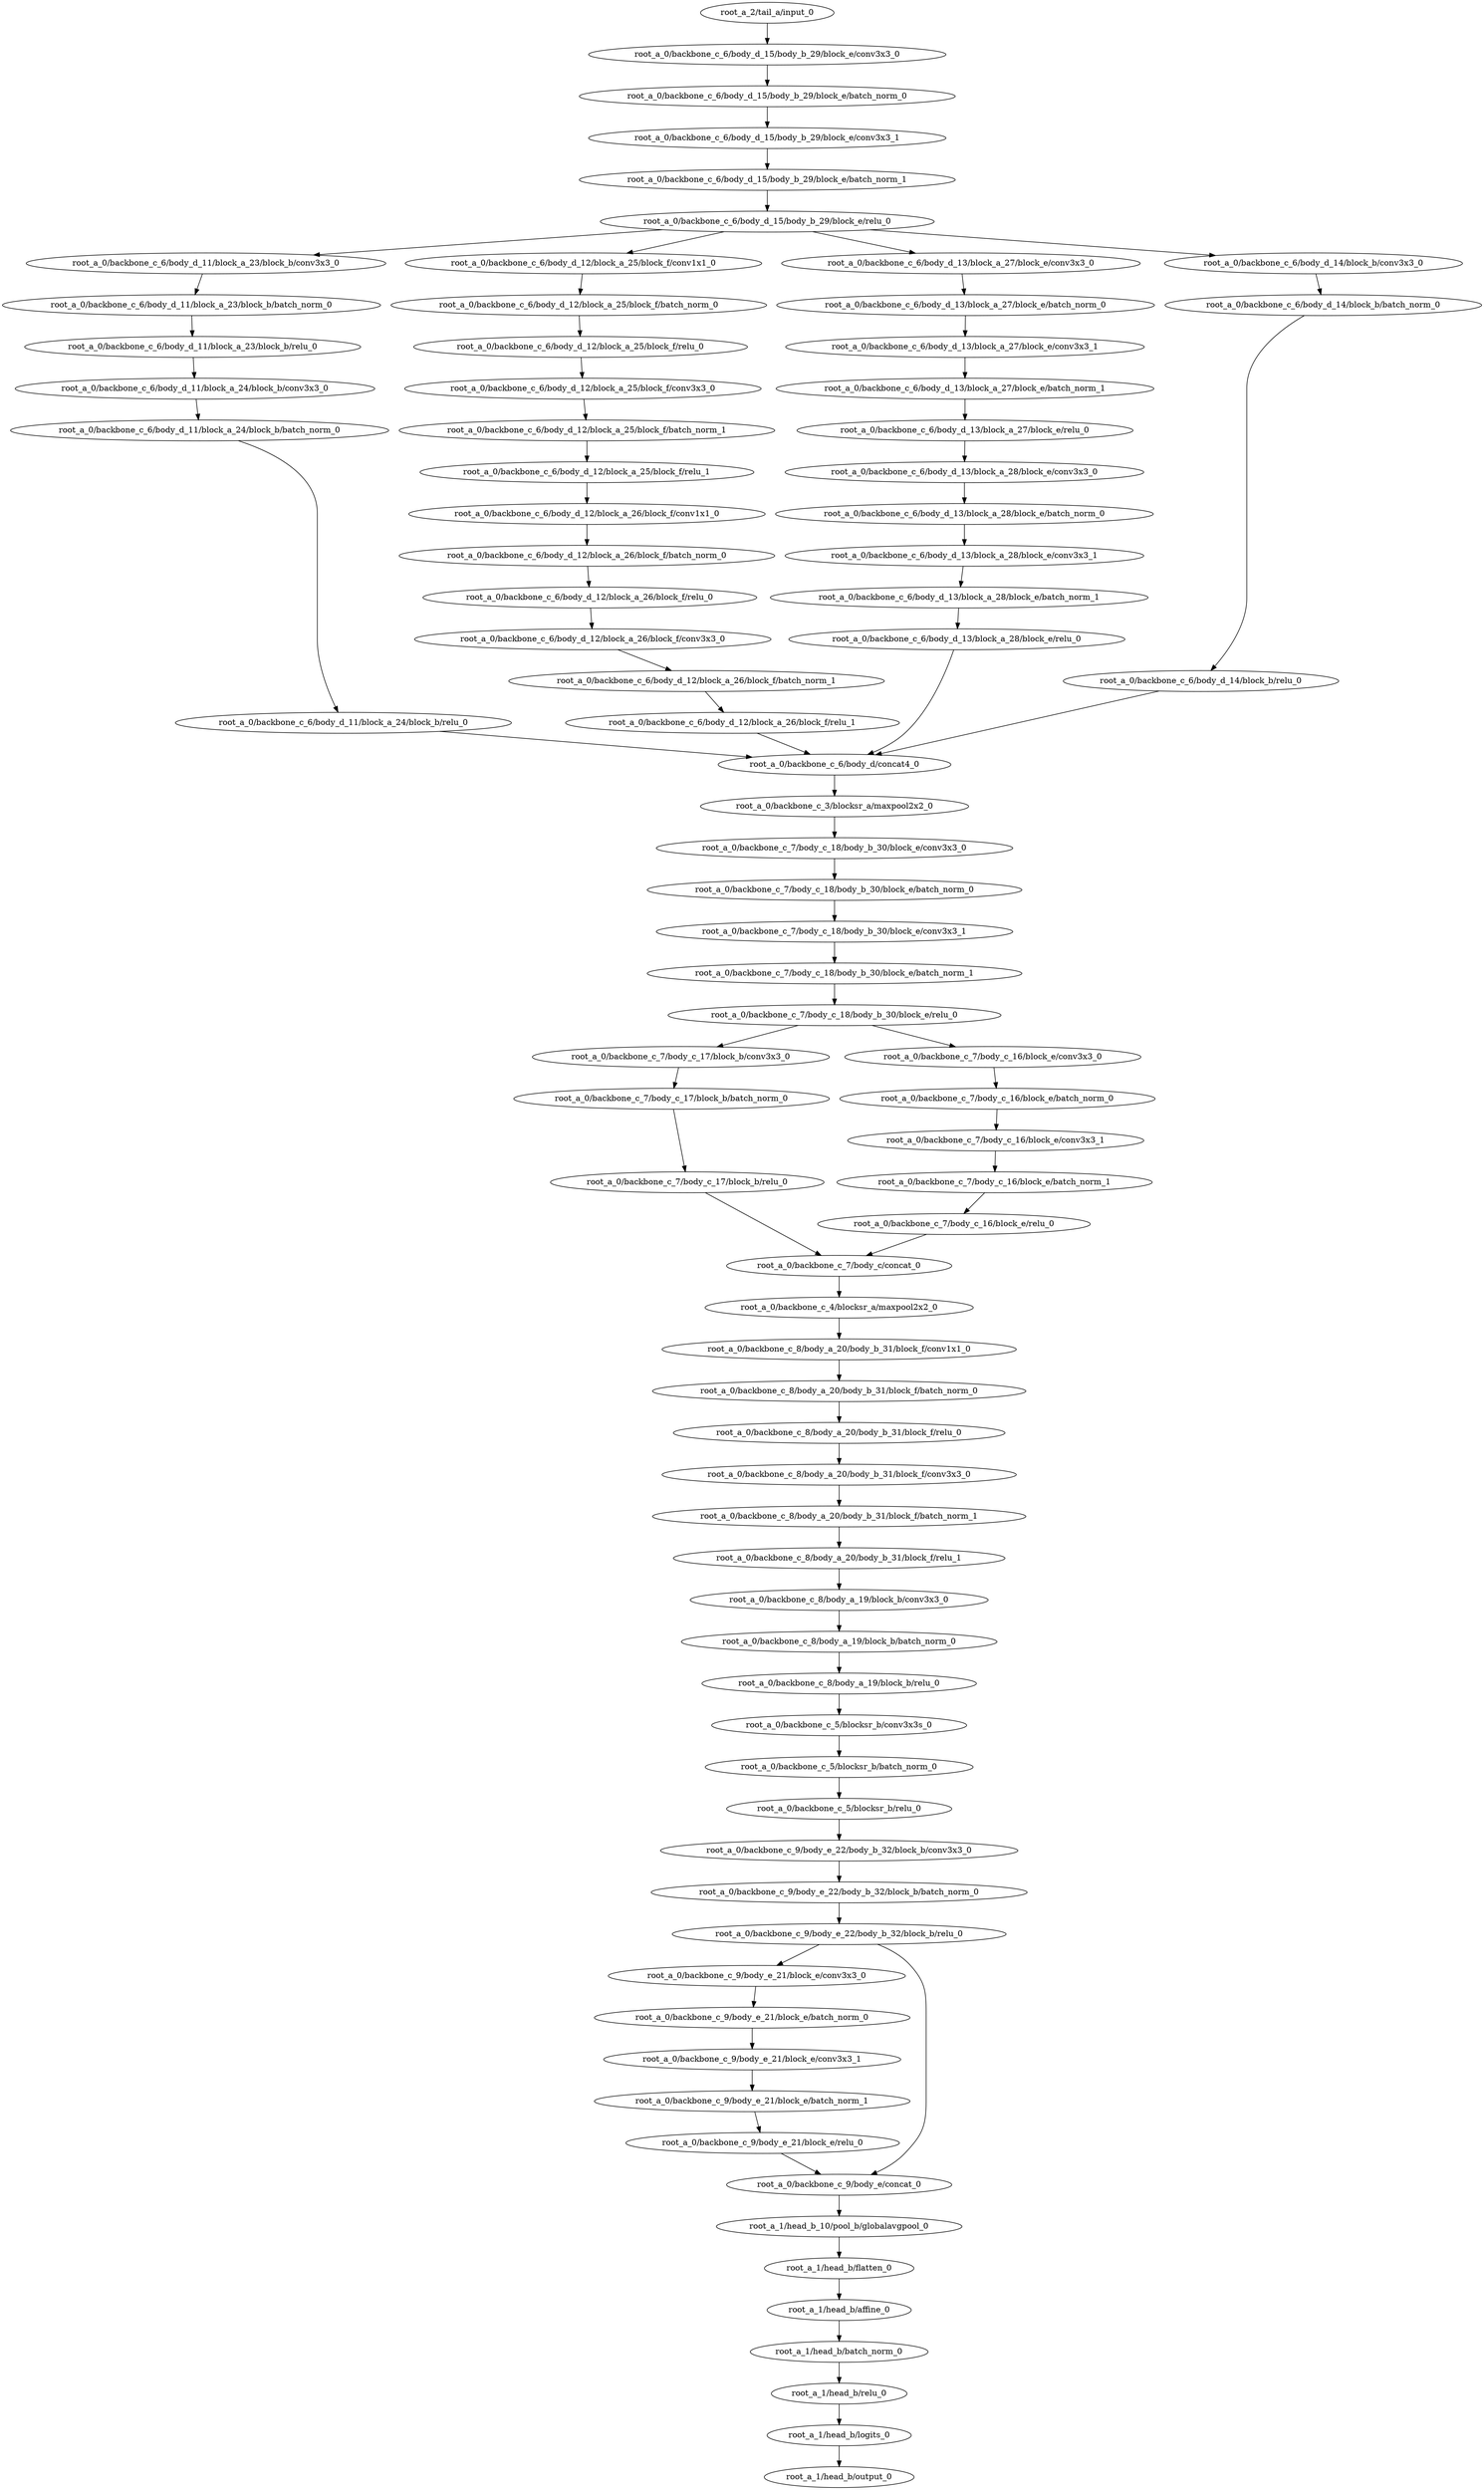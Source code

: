digraph root_a {
	"root_a_2/tail_a/input_0"
	"root_a_0/backbone_c_6/body_d_15/body_b_29/block_e/conv3x3_0"
	"root_a_0/backbone_c_6/body_d_15/body_b_29/block_e/batch_norm_0"
	"root_a_0/backbone_c_6/body_d_15/body_b_29/block_e/conv3x3_1"
	"root_a_0/backbone_c_6/body_d_15/body_b_29/block_e/batch_norm_1"
	"root_a_0/backbone_c_6/body_d_15/body_b_29/block_e/relu_0"
	"root_a_0/backbone_c_6/body_d_11/block_a_23/block_b/conv3x3_0"
	"root_a_0/backbone_c_6/body_d_11/block_a_23/block_b/batch_norm_0"
	"root_a_0/backbone_c_6/body_d_11/block_a_23/block_b/relu_0"
	"root_a_0/backbone_c_6/body_d_11/block_a_24/block_b/conv3x3_0"
	"root_a_0/backbone_c_6/body_d_11/block_a_24/block_b/batch_norm_0"
	"root_a_0/backbone_c_6/body_d_11/block_a_24/block_b/relu_0"
	"root_a_0/backbone_c_6/body_d_12/block_a_25/block_f/conv1x1_0"
	"root_a_0/backbone_c_6/body_d_12/block_a_25/block_f/batch_norm_0"
	"root_a_0/backbone_c_6/body_d_12/block_a_25/block_f/relu_0"
	"root_a_0/backbone_c_6/body_d_12/block_a_25/block_f/conv3x3_0"
	"root_a_0/backbone_c_6/body_d_12/block_a_25/block_f/batch_norm_1"
	"root_a_0/backbone_c_6/body_d_12/block_a_25/block_f/relu_1"
	"root_a_0/backbone_c_6/body_d_12/block_a_26/block_f/conv1x1_0"
	"root_a_0/backbone_c_6/body_d_12/block_a_26/block_f/batch_norm_0"
	"root_a_0/backbone_c_6/body_d_12/block_a_26/block_f/relu_0"
	"root_a_0/backbone_c_6/body_d_12/block_a_26/block_f/conv3x3_0"
	"root_a_0/backbone_c_6/body_d_12/block_a_26/block_f/batch_norm_1"
	"root_a_0/backbone_c_6/body_d_12/block_a_26/block_f/relu_1"
	"root_a_0/backbone_c_6/body_d_13/block_a_27/block_e/conv3x3_0"
	"root_a_0/backbone_c_6/body_d_13/block_a_27/block_e/batch_norm_0"
	"root_a_0/backbone_c_6/body_d_13/block_a_27/block_e/conv3x3_1"
	"root_a_0/backbone_c_6/body_d_13/block_a_27/block_e/batch_norm_1"
	"root_a_0/backbone_c_6/body_d_13/block_a_27/block_e/relu_0"
	"root_a_0/backbone_c_6/body_d_13/block_a_28/block_e/conv3x3_0"
	"root_a_0/backbone_c_6/body_d_13/block_a_28/block_e/batch_norm_0"
	"root_a_0/backbone_c_6/body_d_13/block_a_28/block_e/conv3x3_1"
	"root_a_0/backbone_c_6/body_d_13/block_a_28/block_e/batch_norm_1"
	"root_a_0/backbone_c_6/body_d_13/block_a_28/block_e/relu_0"
	"root_a_0/backbone_c_6/body_d_14/block_b/conv3x3_0"
	"root_a_0/backbone_c_6/body_d_14/block_b/batch_norm_0"
	"root_a_0/backbone_c_6/body_d_14/block_b/relu_0"
	"root_a_0/backbone_c_6/body_d/concat4_0"
	"root_a_0/backbone_c_3/blocksr_a/maxpool2x2_0"
	"root_a_0/backbone_c_7/body_c_18/body_b_30/block_e/conv3x3_0"
	"root_a_0/backbone_c_7/body_c_18/body_b_30/block_e/batch_norm_0"
	"root_a_0/backbone_c_7/body_c_18/body_b_30/block_e/conv3x3_1"
	"root_a_0/backbone_c_7/body_c_18/body_b_30/block_e/batch_norm_1"
	"root_a_0/backbone_c_7/body_c_18/body_b_30/block_e/relu_0"
	"root_a_0/backbone_c_7/body_c_17/block_b/conv3x3_0"
	"root_a_0/backbone_c_7/body_c_17/block_b/batch_norm_0"
	"root_a_0/backbone_c_7/body_c_17/block_b/relu_0"
	"root_a_0/backbone_c_7/body_c_16/block_e/conv3x3_0"
	"root_a_0/backbone_c_7/body_c_16/block_e/batch_norm_0"
	"root_a_0/backbone_c_7/body_c_16/block_e/conv3x3_1"
	"root_a_0/backbone_c_7/body_c_16/block_e/batch_norm_1"
	"root_a_0/backbone_c_7/body_c_16/block_e/relu_0"
	"root_a_0/backbone_c_7/body_c/concat_0"
	"root_a_0/backbone_c_4/blocksr_a/maxpool2x2_0"
	"root_a_0/backbone_c_8/body_a_20/body_b_31/block_f/conv1x1_0"
	"root_a_0/backbone_c_8/body_a_20/body_b_31/block_f/batch_norm_0"
	"root_a_0/backbone_c_8/body_a_20/body_b_31/block_f/relu_0"
	"root_a_0/backbone_c_8/body_a_20/body_b_31/block_f/conv3x3_0"
	"root_a_0/backbone_c_8/body_a_20/body_b_31/block_f/batch_norm_1"
	"root_a_0/backbone_c_8/body_a_20/body_b_31/block_f/relu_1"
	"root_a_0/backbone_c_8/body_a_19/block_b/conv3x3_0"
	"root_a_0/backbone_c_8/body_a_19/block_b/batch_norm_0"
	"root_a_0/backbone_c_8/body_a_19/block_b/relu_0"
	"root_a_0/backbone_c_5/blocksr_b/conv3x3s_0"
	"root_a_0/backbone_c_5/blocksr_b/batch_norm_0"
	"root_a_0/backbone_c_5/blocksr_b/relu_0"
	"root_a_0/backbone_c_9/body_e_22/body_b_32/block_b/conv3x3_0"
	"root_a_0/backbone_c_9/body_e_22/body_b_32/block_b/batch_norm_0"
	"root_a_0/backbone_c_9/body_e_22/body_b_32/block_b/relu_0"
	"root_a_0/backbone_c_9/body_e_21/block_e/conv3x3_0"
	"root_a_0/backbone_c_9/body_e_21/block_e/batch_norm_0"
	"root_a_0/backbone_c_9/body_e_21/block_e/conv3x3_1"
	"root_a_0/backbone_c_9/body_e_21/block_e/batch_norm_1"
	"root_a_0/backbone_c_9/body_e_21/block_e/relu_0"
	"root_a_0/backbone_c_9/body_e/concat_0"
	"root_a_1/head_b_10/pool_b/globalavgpool_0"
	"root_a_1/head_b/flatten_0"
	"root_a_1/head_b/affine_0"
	"root_a_1/head_b/batch_norm_0"
	"root_a_1/head_b/relu_0"
	"root_a_1/head_b/logits_0"
	"root_a_1/head_b/output_0"

	"root_a_2/tail_a/input_0" -> "root_a_0/backbone_c_6/body_d_15/body_b_29/block_e/conv3x3_0"
	"root_a_0/backbone_c_6/body_d_15/body_b_29/block_e/conv3x3_0" -> "root_a_0/backbone_c_6/body_d_15/body_b_29/block_e/batch_norm_0"
	"root_a_0/backbone_c_6/body_d_15/body_b_29/block_e/batch_norm_0" -> "root_a_0/backbone_c_6/body_d_15/body_b_29/block_e/conv3x3_1"
	"root_a_0/backbone_c_6/body_d_15/body_b_29/block_e/conv3x3_1" -> "root_a_0/backbone_c_6/body_d_15/body_b_29/block_e/batch_norm_1"
	"root_a_0/backbone_c_6/body_d_15/body_b_29/block_e/batch_norm_1" -> "root_a_0/backbone_c_6/body_d_15/body_b_29/block_e/relu_0"
	"root_a_0/backbone_c_6/body_d_15/body_b_29/block_e/relu_0" -> "root_a_0/backbone_c_6/body_d_11/block_a_23/block_b/conv3x3_0"
	"root_a_0/backbone_c_6/body_d_11/block_a_23/block_b/conv3x3_0" -> "root_a_0/backbone_c_6/body_d_11/block_a_23/block_b/batch_norm_0"
	"root_a_0/backbone_c_6/body_d_11/block_a_23/block_b/batch_norm_0" -> "root_a_0/backbone_c_6/body_d_11/block_a_23/block_b/relu_0"
	"root_a_0/backbone_c_6/body_d_11/block_a_23/block_b/relu_0" -> "root_a_0/backbone_c_6/body_d_11/block_a_24/block_b/conv3x3_0"
	"root_a_0/backbone_c_6/body_d_11/block_a_24/block_b/conv3x3_0" -> "root_a_0/backbone_c_6/body_d_11/block_a_24/block_b/batch_norm_0"
	"root_a_0/backbone_c_6/body_d_11/block_a_24/block_b/batch_norm_0" -> "root_a_0/backbone_c_6/body_d_11/block_a_24/block_b/relu_0"
	"root_a_0/backbone_c_6/body_d_15/body_b_29/block_e/relu_0" -> "root_a_0/backbone_c_6/body_d_12/block_a_25/block_f/conv1x1_0"
	"root_a_0/backbone_c_6/body_d_12/block_a_25/block_f/conv1x1_0" -> "root_a_0/backbone_c_6/body_d_12/block_a_25/block_f/batch_norm_0"
	"root_a_0/backbone_c_6/body_d_12/block_a_25/block_f/batch_norm_0" -> "root_a_0/backbone_c_6/body_d_12/block_a_25/block_f/relu_0"
	"root_a_0/backbone_c_6/body_d_12/block_a_25/block_f/relu_0" -> "root_a_0/backbone_c_6/body_d_12/block_a_25/block_f/conv3x3_0"
	"root_a_0/backbone_c_6/body_d_12/block_a_25/block_f/conv3x3_0" -> "root_a_0/backbone_c_6/body_d_12/block_a_25/block_f/batch_norm_1"
	"root_a_0/backbone_c_6/body_d_12/block_a_25/block_f/batch_norm_1" -> "root_a_0/backbone_c_6/body_d_12/block_a_25/block_f/relu_1"
	"root_a_0/backbone_c_6/body_d_12/block_a_25/block_f/relu_1" -> "root_a_0/backbone_c_6/body_d_12/block_a_26/block_f/conv1x1_0"
	"root_a_0/backbone_c_6/body_d_12/block_a_26/block_f/conv1x1_0" -> "root_a_0/backbone_c_6/body_d_12/block_a_26/block_f/batch_norm_0"
	"root_a_0/backbone_c_6/body_d_12/block_a_26/block_f/batch_norm_0" -> "root_a_0/backbone_c_6/body_d_12/block_a_26/block_f/relu_0"
	"root_a_0/backbone_c_6/body_d_12/block_a_26/block_f/relu_0" -> "root_a_0/backbone_c_6/body_d_12/block_a_26/block_f/conv3x3_0"
	"root_a_0/backbone_c_6/body_d_12/block_a_26/block_f/conv3x3_0" -> "root_a_0/backbone_c_6/body_d_12/block_a_26/block_f/batch_norm_1"
	"root_a_0/backbone_c_6/body_d_12/block_a_26/block_f/batch_norm_1" -> "root_a_0/backbone_c_6/body_d_12/block_a_26/block_f/relu_1"
	"root_a_0/backbone_c_6/body_d_15/body_b_29/block_e/relu_0" -> "root_a_0/backbone_c_6/body_d_13/block_a_27/block_e/conv3x3_0"
	"root_a_0/backbone_c_6/body_d_13/block_a_27/block_e/conv3x3_0" -> "root_a_0/backbone_c_6/body_d_13/block_a_27/block_e/batch_norm_0"
	"root_a_0/backbone_c_6/body_d_13/block_a_27/block_e/batch_norm_0" -> "root_a_0/backbone_c_6/body_d_13/block_a_27/block_e/conv3x3_1"
	"root_a_0/backbone_c_6/body_d_13/block_a_27/block_e/conv3x3_1" -> "root_a_0/backbone_c_6/body_d_13/block_a_27/block_e/batch_norm_1"
	"root_a_0/backbone_c_6/body_d_13/block_a_27/block_e/batch_norm_1" -> "root_a_0/backbone_c_6/body_d_13/block_a_27/block_e/relu_0"
	"root_a_0/backbone_c_6/body_d_13/block_a_27/block_e/relu_0" -> "root_a_0/backbone_c_6/body_d_13/block_a_28/block_e/conv3x3_0"
	"root_a_0/backbone_c_6/body_d_13/block_a_28/block_e/conv3x3_0" -> "root_a_0/backbone_c_6/body_d_13/block_a_28/block_e/batch_norm_0"
	"root_a_0/backbone_c_6/body_d_13/block_a_28/block_e/batch_norm_0" -> "root_a_0/backbone_c_6/body_d_13/block_a_28/block_e/conv3x3_1"
	"root_a_0/backbone_c_6/body_d_13/block_a_28/block_e/conv3x3_1" -> "root_a_0/backbone_c_6/body_d_13/block_a_28/block_e/batch_norm_1"
	"root_a_0/backbone_c_6/body_d_13/block_a_28/block_e/batch_norm_1" -> "root_a_0/backbone_c_6/body_d_13/block_a_28/block_e/relu_0"
	"root_a_0/backbone_c_6/body_d_15/body_b_29/block_e/relu_0" -> "root_a_0/backbone_c_6/body_d_14/block_b/conv3x3_0"
	"root_a_0/backbone_c_6/body_d_14/block_b/conv3x3_0" -> "root_a_0/backbone_c_6/body_d_14/block_b/batch_norm_0"
	"root_a_0/backbone_c_6/body_d_14/block_b/batch_norm_0" -> "root_a_0/backbone_c_6/body_d_14/block_b/relu_0"
	"root_a_0/backbone_c_6/body_d_11/block_a_24/block_b/relu_0" -> "root_a_0/backbone_c_6/body_d/concat4_0"
	"root_a_0/backbone_c_6/body_d_12/block_a_26/block_f/relu_1" -> "root_a_0/backbone_c_6/body_d/concat4_0"
	"root_a_0/backbone_c_6/body_d_13/block_a_28/block_e/relu_0" -> "root_a_0/backbone_c_6/body_d/concat4_0"
	"root_a_0/backbone_c_6/body_d_14/block_b/relu_0" -> "root_a_0/backbone_c_6/body_d/concat4_0"
	"root_a_0/backbone_c_6/body_d/concat4_0" -> "root_a_0/backbone_c_3/blocksr_a/maxpool2x2_0"
	"root_a_0/backbone_c_3/blocksr_a/maxpool2x2_0" -> "root_a_0/backbone_c_7/body_c_18/body_b_30/block_e/conv3x3_0"
	"root_a_0/backbone_c_7/body_c_18/body_b_30/block_e/conv3x3_0" -> "root_a_0/backbone_c_7/body_c_18/body_b_30/block_e/batch_norm_0"
	"root_a_0/backbone_c_7/body_c_18/body_b_30/block_e/batch_norm_0" -> "root_a_0/backbone_c_7/body_c_18/body_b_30/block_e/conv3x3_1"
	"root_a_0/backbone_c_7/body_c_18/body_b_30/block_e/conv3x3_1" -> "root_a_0/backbone_c_7/body_c_18/body_b_30/block_e/batch_norm_1"
	"root_a_0/backbone_c_7/body_c_18/body_b_30/block_e/batch_norm_1" -> "root_a_0/backbone_c_7/body_c_18/body_b_30/block_e/relu_0"
	"root_a_0/backbone_c_7/body_c_18/body_b_30/block_e/relu_0" -> "root_a_0/backbone_c_7/body_c_17/block_b/conv3x3_0"
	"root_a_0/backbone_c_7/body_c_17/block_b/conv3x3_0" -> "root_a_0/backbone_c_7/body_c_17/block_b/batch_norm_0"
	"root_a_0/backbone_c_7/body_c_17/block_b/batch_norm_0" -> "root_a_0/backbone_c_7/body_c_17/block_b/relu_0"
	"root_a_0/backbone_c_7/body_c_18/body_b_30/block_e/relu_0" -> "root_a_0/backbone_c_7/body_c_16/block_e/conv3x3_0"
	"root_a_0/backbone_c_7/body_c_16/block_e/conv3x3_0" -> "root_a_0/backbone_c_7/body_c_16/block_e/batch_norm_0"
	"root_a_0/backbone_c_7/body_c_16/block_e/batch_norm_0" -> "root_a_0/backbone_c_7/body_c_16/block_e/conv3x3_1"
	"root_a_0/backbone_c_7/body_c_16/block_e/conv3x3_1" -> "root_a_0/backbone_c_7/body_c_16/block_e/batch_norm_1"
	"root_a_0/backbone_c_7/body_c_16/block_e/batch_norm_1" -> "root_a_0/backbone_c_7/body_c_16/block_e/relu_0"
	"root_a_0/backbone_c_7/body_c_17/block_b/relu_0" -> "root_a_0/backbone_c_7/body_c/concat_0"
	"root_a_0/backbone_c_7/body_c_16/block_e/relu_0" -> "root_a_0/backbone_c_7/body_c/concat_0"
	"root_a_0/backbone_c_7/body_c/concat_0" -> "root_a_0/backbone_c_4/blocksr_a/maxpool2x2_0"
	"root_a_0/backbone_c_4/blocksr_a/maxpool2x2_0" -> "root_a_0/backbone_c_8/body_a_20/body_b_31/block_f/conv1x1_0"
	"root_a_0/backbone_c_8/body_a_20/body_b_31/block_f/conv1x1_0" -> "root_a_0/backbone_c_8/body_a_20/body_b_31/block_f/batch_norm_0"
	"root_a_0/backbone_c_8/body_a_20/body_b_31/block_f/batch_norm_0" -> "root_a_0/backbone_c_8/body_a_20/body_b_31/block_f/relu_0"
	"root_a_0/backbone_c_8/body_a_20/body_b_31/block_f/relu_0" -> "root_a_0/backbone_c_8/body_a_20/body_b_31/block_f/conv3x3_0"
	"root_a_0/backbone_c_8/body_a_20/body_b_31/block_f/conv3x3_0" -> "root_a_0/backbone_c_8/body_a_20/body_b_31/block_f/batch_norm_1"
	"root_a_0/backbone_c_8/body_a_20/body_b_31/block_f/batch_norm_1" -> "root_a_0/backbone_c_8/body_a_20/body_b_31/block_f/relu_1"
	"root_a_0/backbone_c_8/body_a_20/body_b_31/block_f/relu_1" -> "root_a_0/backbone_c_8/body_a_19/block_b/conv3x3_0"
	"root_a_0/backbone_c_8/body_a_19/block_b/conv3x3_0" -> "root_a_0/backbone_c_8/body_a_19/block_b/batch_norm_0"
	"root_a_0/backbone_c_8/body_a_19/block_b/batch_norm_0" -> "root_a_0/backbone_c_8/body_a_19/block_b/relu_0"
	"root_a_0/backbone_c_8/body_a_19/block_b/relu_0" -> "root_a_0/backbone_c_5/blocksr_b/conv3x3s_0"
	"root_a_0/backbone_c_5/blocksr_b/conv3x3s_0" -> "root_a_0/backbone_c_5/blocksr_b/batch_norm_0"
	"root_a_0/backbone_c_5/blocksr_b/batch_norm_0" -> "root_a_0/backbone_c_5/blocksr_b/relu_0"
	"root_a_0/backbone_c_5/blocksr_b/relu_0" -> "root_a_0/backbone_c_9/body_e_22/body_b_32/block_b/conv3x3_0"
	"root_a_0/backbone_c_9/body_e_22/body_b_32/block_b/conv3x3_0" -> "root_a_0/backbone_c_9/body_e_22/body_b_32/block_b/batch_norm_0"
	"root_a_0/backbone_c_9/body_e_22/body_b_32/block_b/batch_norm_0" -> "root_a_0/backbone_c_9/body_e_22/body_b_32/block_b/relu_0"
	"root_a_0/backbone_c_9/body_e_22/body_b_32/block_b/relu_0" -> "root_a_0/backbone_c_9/body_e_21/block_e/conv3x3_0"
	"root_a_0/backbone_c_9/body_e_21/block_e/conv3x3_0" -> "root_a_0/backbone_c_9/body_e_21/block_e/batch_norm_0"
	"root_a_0/backbone_c_9/body_e_21/block_e/batch_norm_0" -> "root_a_0/backbone_c_9/body_e_21/block_e/conv3x3_1"
	"root_a_0/backbone_c_9/body_e_21/block_e/conv3x3_1" -> "root_a_0/backbone_c_9/body_e_21/block_e/batch_norm_1"
	"root_a_0/backbone_c_9/body_e_21/block_e/batch_norm_1" -> "root_a_0/backbone_c_9/body_e_21/block_e/relu_0"
	"root_a_0/backbone_c_9/body_e_22/body_b_32/block_b/relu_0" -> "root_a_0/backbone_c_9/body_e/concat_0"
	"root_a_0/backbone_c_9/body_e_21/block_e/relu_0" -> "root_a_0/backbone_c_9/body_e/concat_0"
	"root_a_0/backbone_c_9/body_e/concat_0" -> "root_a_1/head_b_10/pool_b/globalavgpool_0"
	"root_a_1/head_b_10/pool_b/globalavgpool_0" -> "root_a_1/head_b/flatten_0"
	"root_a_1/head_b/flatten_0" -> "root_a_1/head_b/affine_0"
	"root_a_1/head_b/affine_0" -> "root_a_1/head_b/batch_norm_0"
	"root_a_1/head_b/batch_norm_0" -> "root_a_1/head_b/relu_0"
	"root_a_1/head_b/relu_0" -> "root_a_1/head_b/logits_0"
	"root_a_1/head_b/logits_0" -> "root_a_1/head_b/output_0"

}